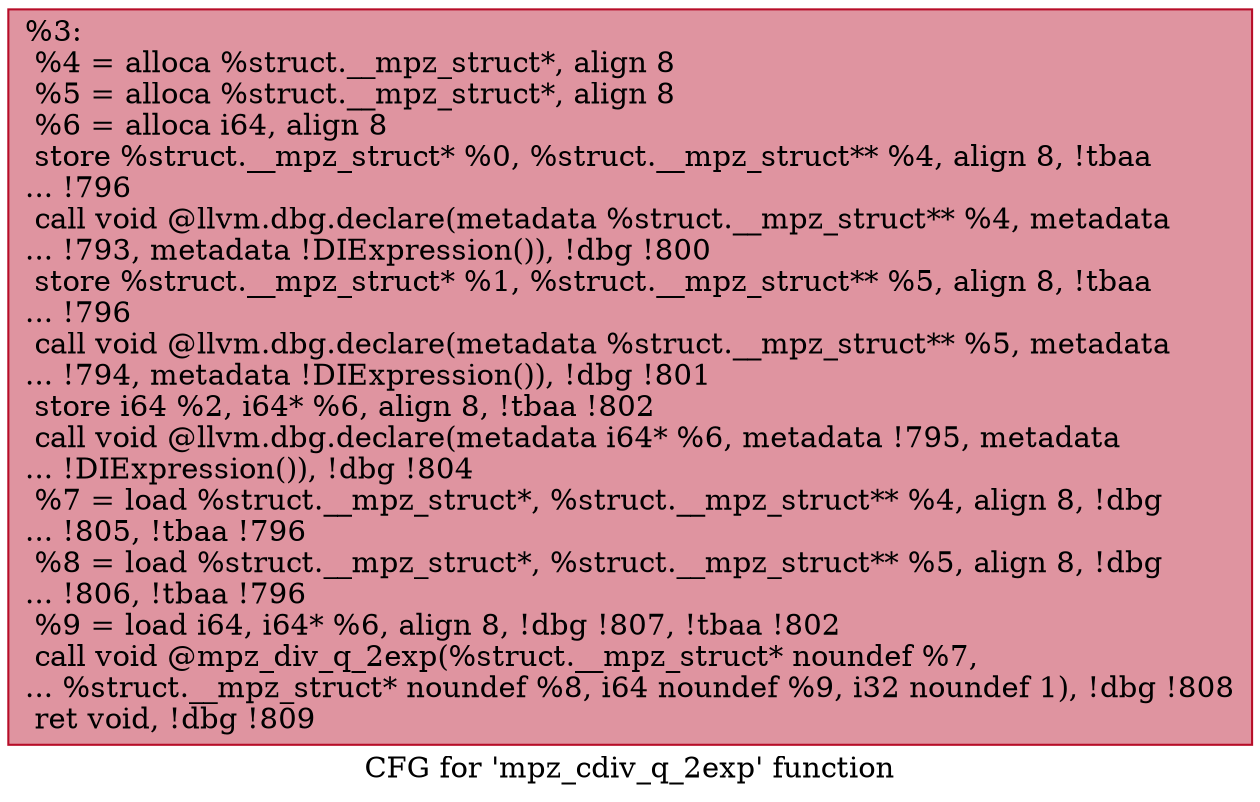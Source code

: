 digraph "CFG for 'mpz_cdiv_q_2exp' function" {
	label="CFG for 'mpz_cdiv_q_2exp' function";

	Node0x2610950 [shape=record,color="#b70d28ff", style=filled, fillcolor="#b70d2870",label="{%3:\l  %4 = alloca %struct.__mpz_struct*, align 8\l  %5 = alloca %struct.__mpz_struct*, align 8\l  %6 = alloca i64, align 8\l  store %struct.__mpz_struct* %0, %struct.__mpz_struct** %4, align 8, !tbaa\l... !796\l  call void @llvm.dbg.declare(metadata %struct.__mpz_struct** %4, metadata\l... !793, metadata !DIExpression()), !dbg !800\l  store %struct.__mpz_struct* %1, %struct.__mpz_struct** %5, align 8, !tbaa\l... !796\l  call void @llvm.dbg.declare(metadata %struct.__mpz_struct** %5, metadata\l... !794, metadata !DIExpression()), !dbg !801\l  store i64 %2, i64* %6, align 8, !tbaa !802\l  call void @llvm.dbg.declare(metadata i64* %6, metadata !795, metadata\l... !DIExpression()), !dbg !804\l  %7 = load %struct.__mpz_struct*, %struct.__mpz_struct** %4, align 8, !dbg\l... !805, !tbaa !796\l  %8 = load %struct.__mpz_struct*, %struct.__mpz_struct** %5, align 8, !dbg\l... !806, !tbaa !796\l  %9 = load i64, i64* %6, align 8, !dbg !807, !tbaa !802\l  call void @mpz_div_q_2exp(%struct.__mpz_struct* noundef %7,\l... %struct.__mpz_struct* noundef %8, i64 noundef %9, i32 noundef 1), !dbg !808\l  ret void, !dbg !809\l}"];
}
